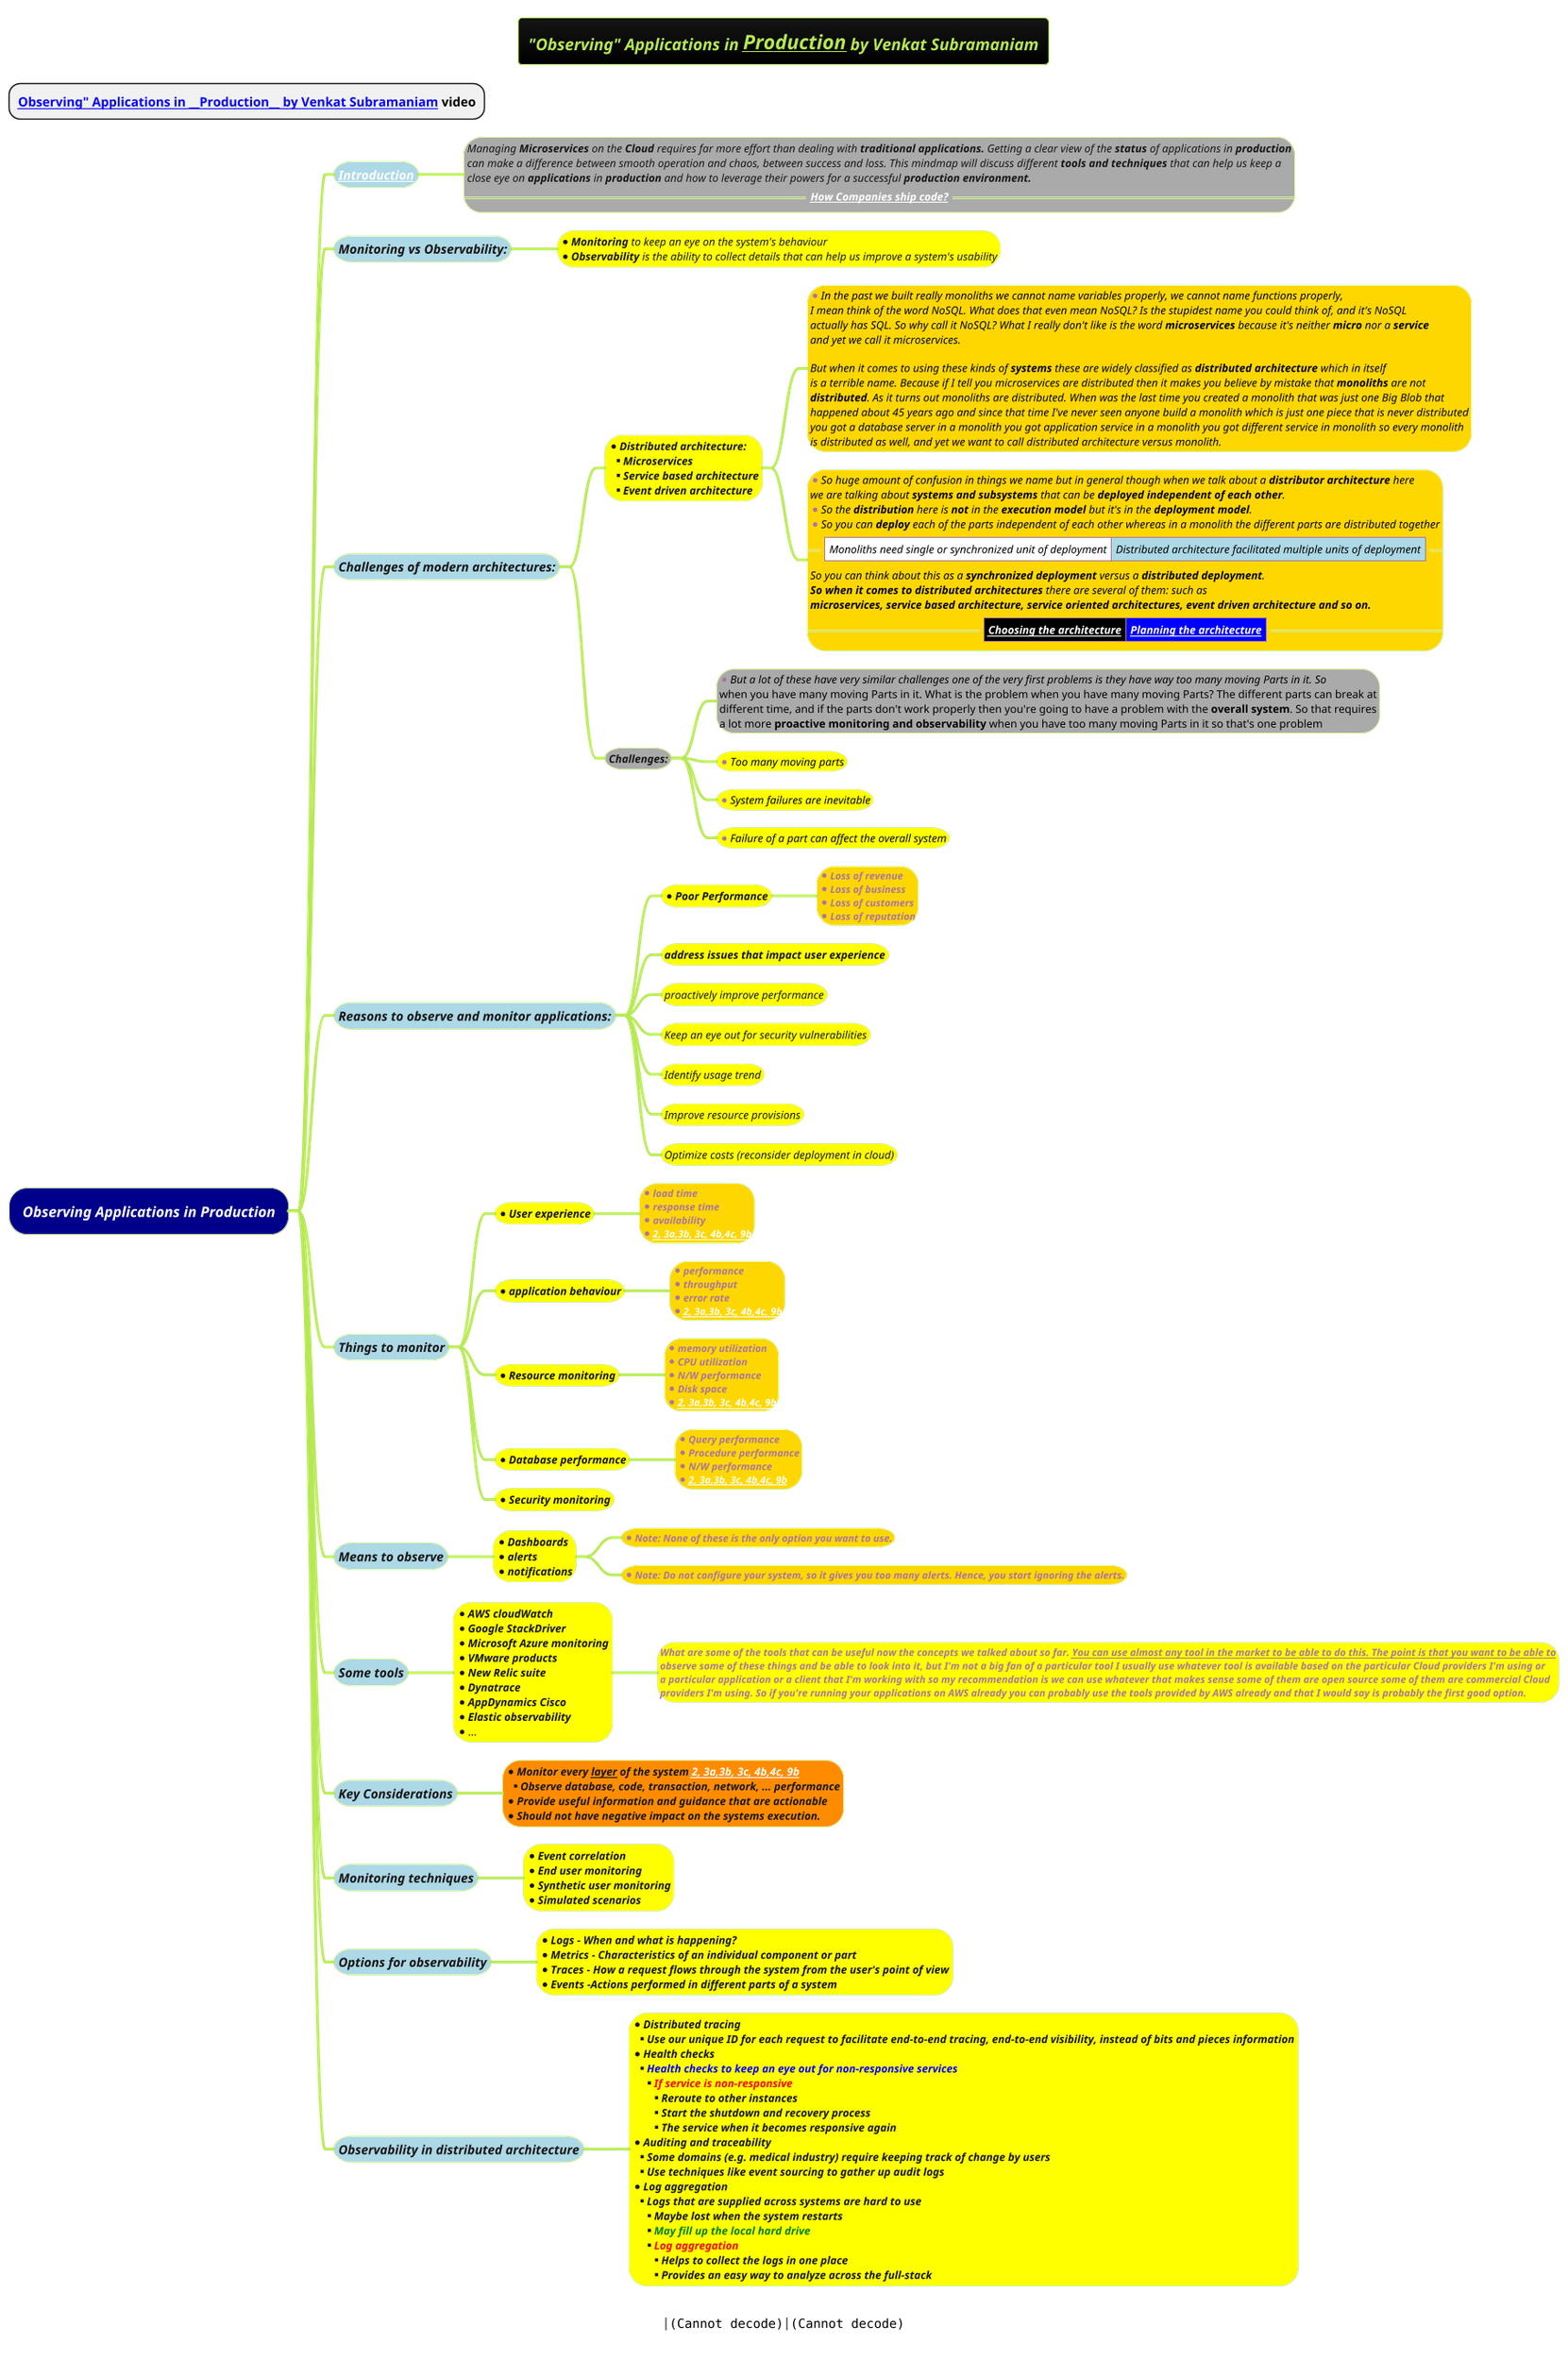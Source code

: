 @startmindmap
title =<i><size:14>"Observing" Applications in __Production__ by Venkat Subramaniam
* <b>[[https://www.youtube.com/watch?v=RgqWOHFK9Ng&list=LL&index=32&t=1217s Observing" Applications in __Production__ by Venkat Subramaniam]] video
caption |<img:images/img_968.png>|<img:images/img_969.png>
!theme hacker

*[#darkblue] <i><color #white>Observing Applications in Production
**[#lightblue] <i>[[docs/3-programming-languages/Venkat-Subramaniam/images/img_983.png Introduction]]
***[#a]:<i>Managing **Microservices** on the **Cloud** requires far more effort than dealing with **traditional applications.** Getting a clear view of the **status** of applications in <b>production
<i>can make a difference between smooth operation and chaos, between success and loss. This mindmap will discuss different **tools and techniques** that can help us keep a
<i>close eye on **applications** in **production** and how to leverage their powers for a successful <b>production environment.
==<b><i>[[docs/3-programming-languages/Venkat-Subramaniam/gif/how-companies-ship-code.adoc How Companies ship code?]]==;

**[#lightblue] <i>Monitoring vs Observability:
***[#yellow]:*<i>**Monitoring** to keep an eye on the system's behaviour
*<i>**Observability** is the ability to collect details that can help us improve a system's usability;

**[#lightblue] <i>Challenges of modern architectures:
***[#yellow]:*<i>**Distributed architecture:**
**<i>**Microservices**
**<i>**Service based architecture**
**<i>**Event driven architecture**;
****[#gold]:*<i><color #black><size:12>In the past we built really monoliths we cannot name variables properly, we cannot name functions properly,
<i><color #black><size:12>I mean think of the word NoSQL. What does that even mean NoSQL? Is the stupidest name you could think of, and it's NoSQL
<i><color #black><size:12>actually has SQL. So why call it NoSQL? What I really don't like is the word **microservices** because it's neither **micro** nor a **service**
<i><color #black><size:12>and yet we call it microservices.

<i><color #black><size:12>But when it comes to using these kinds of **systems** these are widely classified as **distributed architecture** which in itself
<i><color #black><size:12>is a terrible name. Because if I tell you microservices are distributed then it makes you believe by mistake that **monoliths** are not
<i><color #black><size:12>**distributed**. As it turns out monoliths are distributed. When was the last time you created a monolith that was just one Big Blob that
<i><color #black><size:12>happened about 45 years ago and since that time I've never seen anyone build a monolith which is just one piece that is never distributed
<i><color #black><size:12>you got a database server in a monolith you got application service in a monolith you got different service in monolith so every monolith
<i><color #black><size:12>is distributed as well, and yet we want to call distributed architecture versus monolith.;

****[#gold]:*<i><color #black><size:12>So huge amount of confusion in things we name but in general though when we talk about a **distributor architecture** here
<i><color #black><size:12>we are talking about **systems and subsystems** that can be **deployed independent of each other**.
*<i><color #black><size:12>So the **distribution** here is **not** in the **execution model** but it's in the **deployment model**.
*<i><color #black><size:12>So you can **deploy** each of the parts independent of each other whereas in a monolith the different parts are distributed together
==|<#white><i><color #black><size:12>Monoliths need single or synchronized unit of deployment|<#lightblue><i><color #black><size:12>Distributed architecture facilitated multiple units of deployment|==
<i><color #black><size:12>So you can think about this as a **synchronized deployment** versus a **distributed deployment**.
<i><color #black><size:12><b>So when it comes to <b>distributed architectures</b> there are several of them: such as
<i><color #black><size:12><b>microservices, service based architecture, service oriented architectures, event driven architecture and so on.
==|<#black><b><i><color #black><size:12>[[docs/3-programming-languages/Venkat-Subramaniam/images/img_839.png Choosing the architecture]]|<#blue><i><color #black><size:12><b>[[docs/3-programming-languages/Venkat-Subramaniam/Head-First-Architecture.puml Planning the architecture]]|==;

***[#a] <i>**Challenges:**
****[#a]:*<i><color #black><size:12>But a lot of these have very similar challenges one of the very first problems is they have way too many moving Parts in it. So
<color #black><size:12>when you have many moving Parts in it. What is the problem when you have many moving Parts? The different parts can break at
<color #black><size:12>different time, and if the parts don't work properly then you're going to have a problem with the **overall system**. So that requires
<color #black><size:12>a lot more **proactive monitoring and observability** when you have too many moving Parts in it so that's one problem;


****[#yellow] *<i><color #black><size:12>Too many moving parts
****[#yellow] *<i><color #black><size:12>System failures are inevitable
****[#yellow] *<i><color #black><size:12>Failure of a part can affect the overall system

**[#lightblue] <i>Reasons to observe and monitor applications:
***[#yellow] *<i>**Poor Performance**
****[#gold]:*<i>**Loss of revenue**
*<i>**Loss of business**
*<i>**Loss of customers**
*<i>**Loss of reputation**;
***[#yellow] <i>**address issues that impact user experience**
***[#yellow] <i>proactively improve performance
***[#yellow] <i>Keep an eye out for security vulnerabilities
***[#yellow] <i>Identify usage trend
***[#yellow] <i>Improve resource provisions
***[#yellow] <i>Optimize costs (reconsider deployment in cloud)

**[#lightblue] <i>Things to monitor
***[#yellow] *<i><b>User experience
****[#gold]:*<i><b>load time
* <i><b>response time
* <i><b>availability
* <i><b>[[docs/3-programming-languages/Venkat-Subramaniam/images/img_969.png 2, 3a,3b, 3c, 4b,4c, 9b]];
***[#yellow] *<i><b>application behaviour
****[#gold]:*<i><b>performance
* <i><b>throughput
* <i><b>error rate
* <i><b>[[docs/3-programming-languages/Venkat-Subramaniam/images/img_969.png 2, 3a,3b, 3c, 4b,4c, 9b]];

***[#yellow] *<i><b>Resource monitoring
****[#gold]:*<i><b>memory utilization
* <i><b>CPU utilization
* <i><b>N/W performance
* <i><b>Disk space
* <i><b>[[docs/3-programming-languages/Venkat-Subramaniam/images/img_969.png 2, 3a,3b, 3c, 4b,4c, 9b]];

***[#yellow] *<i><b>Database performance
****[#gold]:*<i><b>Query performance
* <i><b>Procedure performance
* <i><b>N/W performance
* <i><b>[[docs/3-programming-languages/Venkat-Subramaniam/images/img_969.png 2, 3a,3b, 3c, 4b,4c, 9b]];

***[#yellow] *<i><b>Security monitoring

**[#lightblue] <i>Means to observe
***[#yellow]:*<i><b>Dashboards
*<i><b>alerts
*<i><b>notifications;
****[#gold] *<i><b>Note: None of these is the only option you want to use.
****[#gold] *<i><b>Note: Do not configure your system, so it gives you too many alerts. Hence, you start ignoring the alerts.

**[#lightblue] <i><b>Some tools
***[#yellow]:*<i><b>AWS cloudWatch
* <i><b>Google StackDriver
* <i><b>Microsoft Azure monitoring
* <i><b>VMware products
* <i><b>New Relic suite
* <i><b>Dynatrace
* <i><b>AppDynamics Cisco
* <i><b>Elastic observability
* ...;

****[#yellow]:<i><b>What are some of the tools that can be useful now the concepts we talked about so far. <u>You can use almost any tool in the market to be able to do this. The point is that you want to be able to
<i><b>observe some of these things and be able to look into it, but I'm not a big fan of a particular tool I usually use whatever tool is available based on the particular Cloud providers I'm using or
<i><b>a particular application or a client that I'm working with so my recommendation is we can use whatever that makes sense some of them are open source some of them are commercial Cloud
<i><b>providers I'm using. So if you're running your applications on AWS already you can probably use the tools provided by AWS already and that I would say is probably the first good option.;

**[#lightblue] <i><b>Key Considerations
***[#darkorange]:*<i><b>Monitor every __layer__ of the system [[docs/3-programming-languages/Venkat-Subramaniam/images/img_969.png 2, 3a,3b, 3c, 4b,4c, 9b]]
** <i><b>Observe database, code, transaction, network, ... performance
* <i><b>Provide useful information and guidance that are actionable
* <i><b>Should not have negative impact on the systems execution. ;

**[#lightblue] <i><b>Monitoring techniques
***[#yellow]:*<i><b>Event correlation
* <i><b>End user monitoring
* <i><b>Synthetic user monitoring
* <i><b>Simulated scenarios;


**[#lightblue] <i><b>Options for observability
***[#yellow]:*<i><b>Logs - When and what is happening?
* <i><b>Metrics - Characteristics of an individual component or part
* <i><b>Traces - How a request flows through the system from the user's point of view
* <i><b>Events -Actions performed in different parts of a system;

**[#lightblue] <i><b>Observability in distributed architecture
***[#yellow]:*<i><b>Distributed tracing
** <i><b>Use our unique ID for each request to facilitate end-to-end tracing, end-to-end visibility, instead of bits and pieces information
* <i><b>Health checks
** <i><b><color #blue>Health checks to keep an eye out for non-responsive services
*** <i><b><color #red>If service is non-responsive
**** <i><b>Reroute to other instances
**** <i><b>Start the shutdown and recovery process
**** <i><b>The service when it becomes responsive again
* <i><b>Auditing and traceability
** <i><b>Some domains (e.g. medical industry) require keeping track of change by users
** <i><b>Use techniques like event sourcing to gather up audit logs
* <i><b>Log aggregation
** <i><b>Logs that are supplied across systems are hard to use
*** <i><b>Maybe lost when the system restarts
*** <i><b><color #green>May fill up the local hard drive
*** <i><b><color #red>Log aggregation
**** <i><b>Helps to collect the logs in one place
**** <i><b>Provides an easy way to analyze across the full-stack;

@endmindmap
